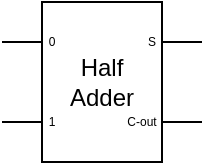 <mxfile version="24.1.0" type="device">
  <diagram name="第 1 页" id="ECctuQMa_HZ1lmlo3XRY">
    <mxGraphModel dx="216" dy="-136" grid="1" gridSize="10" guides="1" tooltips="1" connect="1" arrows="1" fold="1" page="0" pageScale="1" pageWidth="827" pageHeight="1169" math="0" shadow="0">
      <root>
        <mxCell id="0" />
        <mxCell id="1" parent="0" />
        <mxCell id="XCc1nbjHwyDW-S4m8Q8q-5" value="" style="group" vertex="1" connectable="0" parent="1">
          <mxGeometry x="240" y="520" width="100" height="80" as="geometry" />
        </mxCell>
        <mxCell id="Q5siARaElhEyc5Uw5sY2-2" value="Half&lt;br&gt;Adder" style="rounded=0;whiteSpace=wrap;html=1;" parent="XCc1nbjHwyDW-S4m8Q8q-5" vertex="1">
          <mxGeometry x="20" width="60" height="80" as="geometry" />
        </mxCell>
        <mxCell id="XCc1nbjHwyDW-S4m8Q8q-1" style="edgeStyle=orthogonalEdgeStyle;rounded=0;orthogonalLoop=1;jettySize=auto;html=1;endArrow=none;endFill=0;" edge="1" parent="XCc1nbjHwyDW-S4m8Q8q-5" source="Q5siARaElhEyc5Uw5sY2-9">
          <mxGeometry relative="1" as="geometry">
            <mxPoint y="20" as="targetPoint" />
          </mxGeometry>
        </mxCell>
        <mxCell id="Q5siARaElhEyc5Uw5sY2-9" value="0" style="text;strokeColor=none;align=center;fillColor=none;html=1;verticalAlign=middle;whiteSpace=wrap;rounded=0;fontSize=6;" parent="XCc1nbjHwyDW-S4m8Q8q-5" vertex="1">
          <mxGeometry x="20" y="15" width="10" height="10" as="geometry" />
        </mxCell>
        <mxCell id="XCc1nbjHwyDW-S4m8Q8q-2" style="edgeStyle=orthogonalEdgeStyle;rounded=0;orthogonalLoop=1;jettySize=auto;html=1;endArrow=none;endFill=0;" edge="1" parent="XCc1nbjHwyDW-S4m8Q8q-5" source="Q5siARaElhEyc5Uw5sY2-11">
          <mxGeometry relative="1" as="geometry">
            <mxPoint y="60" as="targetPoint" />
          </mxGeometry>
        </mxCell>
        <mxCell id="Q5siARaElhEyc5Uw5sY2-11" value="1" style="text;strokeColor=none;align=center;fillColor=none;html=1;verticalAlign=middle;whiteSpace=wrap;rounded=0;fontSize=6;" parent="XCc1nbjHwyDW-S4m8Q8q-5" vertex="1">
          <mxGeometry x="20" y="55" width="10" height="10" as="geometry" />
        </mxCell>
        <mxCell id="XCc1nbjHwyDW-S4m8Q8q-4" style="edgeStyle=orthogonalEdgeStyle;rounded=0;orthogonalLoop=1;jettySize=auto;html=1;endArrow=none;endFill=0;" edge="1" parent="XCc1nbjHwyDW-S4m8Q8q-5" source="TEKavE3b4gt7bDdHGCyq-1">
          <mxGeometry relative="1" as="geometry">
            <mxPoint x="100" y="20" as="targetPoint" />
          </mxGeometry>
        </mxCell>
        <mxCell id="TEKavE3b4gt7bDdHGCyq-1" value="S" style="text;strokeColor=none;align=center;fillColor=none;html=1;verticalAlign=middle;whiteSpace=wrap;rounded=0;fontSize=6;" parent="XCc1nbjHwyDW-S4m8Q8q-5" vertex="1">
          <mxGeometry x="70" y="15" width="10" height="10" as="geometry" />
        </mxCell>
        <mxCell id="XCc1nbjHwyDW-S4m8Q8q-3" style="edgeStyle=orthogonalEdgeStyle;rounded=0;orthogonalLoop=1;jettySize=auto;html=1;endArrow=none;endFill=0;" edge="1" parent="XCc1nbjHwyDW-S4m8Q8q-5" source="TEKavE3b4gt7bDdHGCyq-3">
          <mxGeometry relative="1" as="geometry">
            <mxPoint x="100" y="60" as="targetPoint" />
          </mxGeometry>
        </mxCell>
        <mxCell id="TEKavE3b4gt7bDdHGCyq-3" value="C-out" style="text;strokeColor=none;align=center;fillColor=none;html=1;verticalAlign=middle;whiteSpace=wrap;rounded=0;fontSize=6;" parent="XCc1nbjHwyDW-S4m8Q8q-5" vertex="1">
          <mxGeometry x="60" y="55" width="20" height="10" as="geometry" />
        </mxCell>
      </root>
    </mxGraphModel>
  </diagram>
</mxfile>
